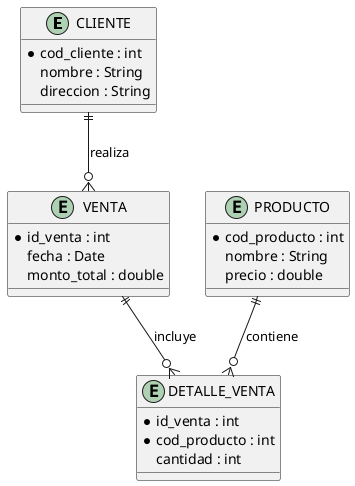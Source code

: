 @startuml
entity CLIENTE {
  *cod_cliente : int
  nombre : String
  direccion : String
}

entity VENTA {
  *id_venta : int
  fecha : Date
  monto_total : double
}

entity PRODUCTO {
  *cod_producto : int
  nombre : String
  precio : double
}

entity DETALLE_VENTA {
  *id_venta : int
  *cod_producto : int
  cantidad : int
}

CLIENTE ||--o{ VENTA : realiza
VENTA ||--o{ DETALLE_VENTA : incluye
PRODUCTO ||--o{ DETALLE_VENTA : contiene
@enduml
